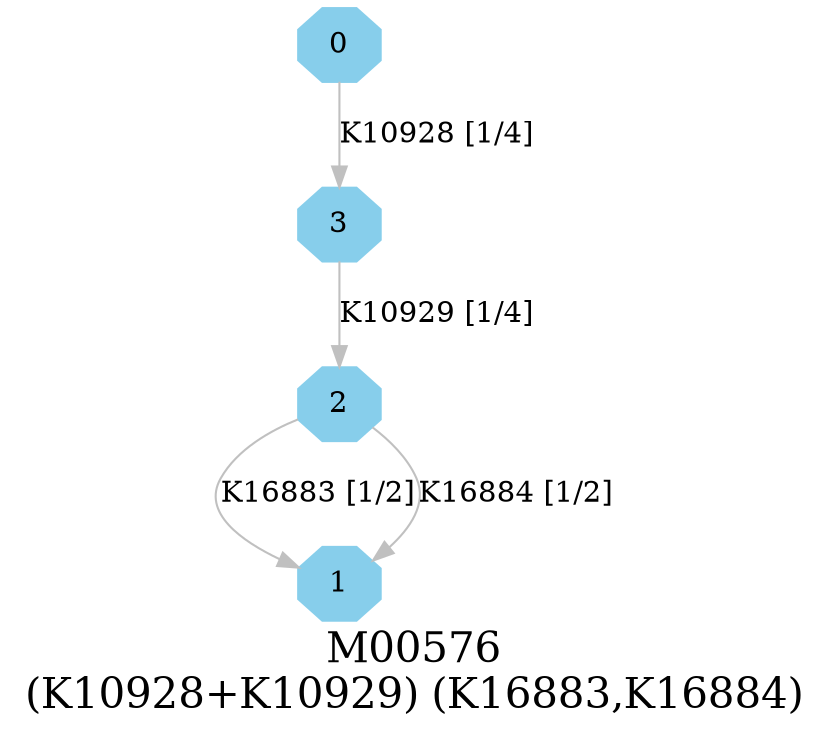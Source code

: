digraph G {
graph [label="M00576
(K10928+K10929) (K16883,K16884)",fontsize=20];
node [shape=box,style=filled];
edge [len=3,color=grey];
{node [width=.3,height=.3,shape=octagon,style=filled,color=skyblue] 0 1 2 3 }
0 -> 3 [label="K10928 [1/4]"];
2 -> 1 [label="K16883 [1/2]"];
2 -> 1 [label="K16884 [1/2]"];
3 -> 2 [label="K10929 [1/4]"];
}